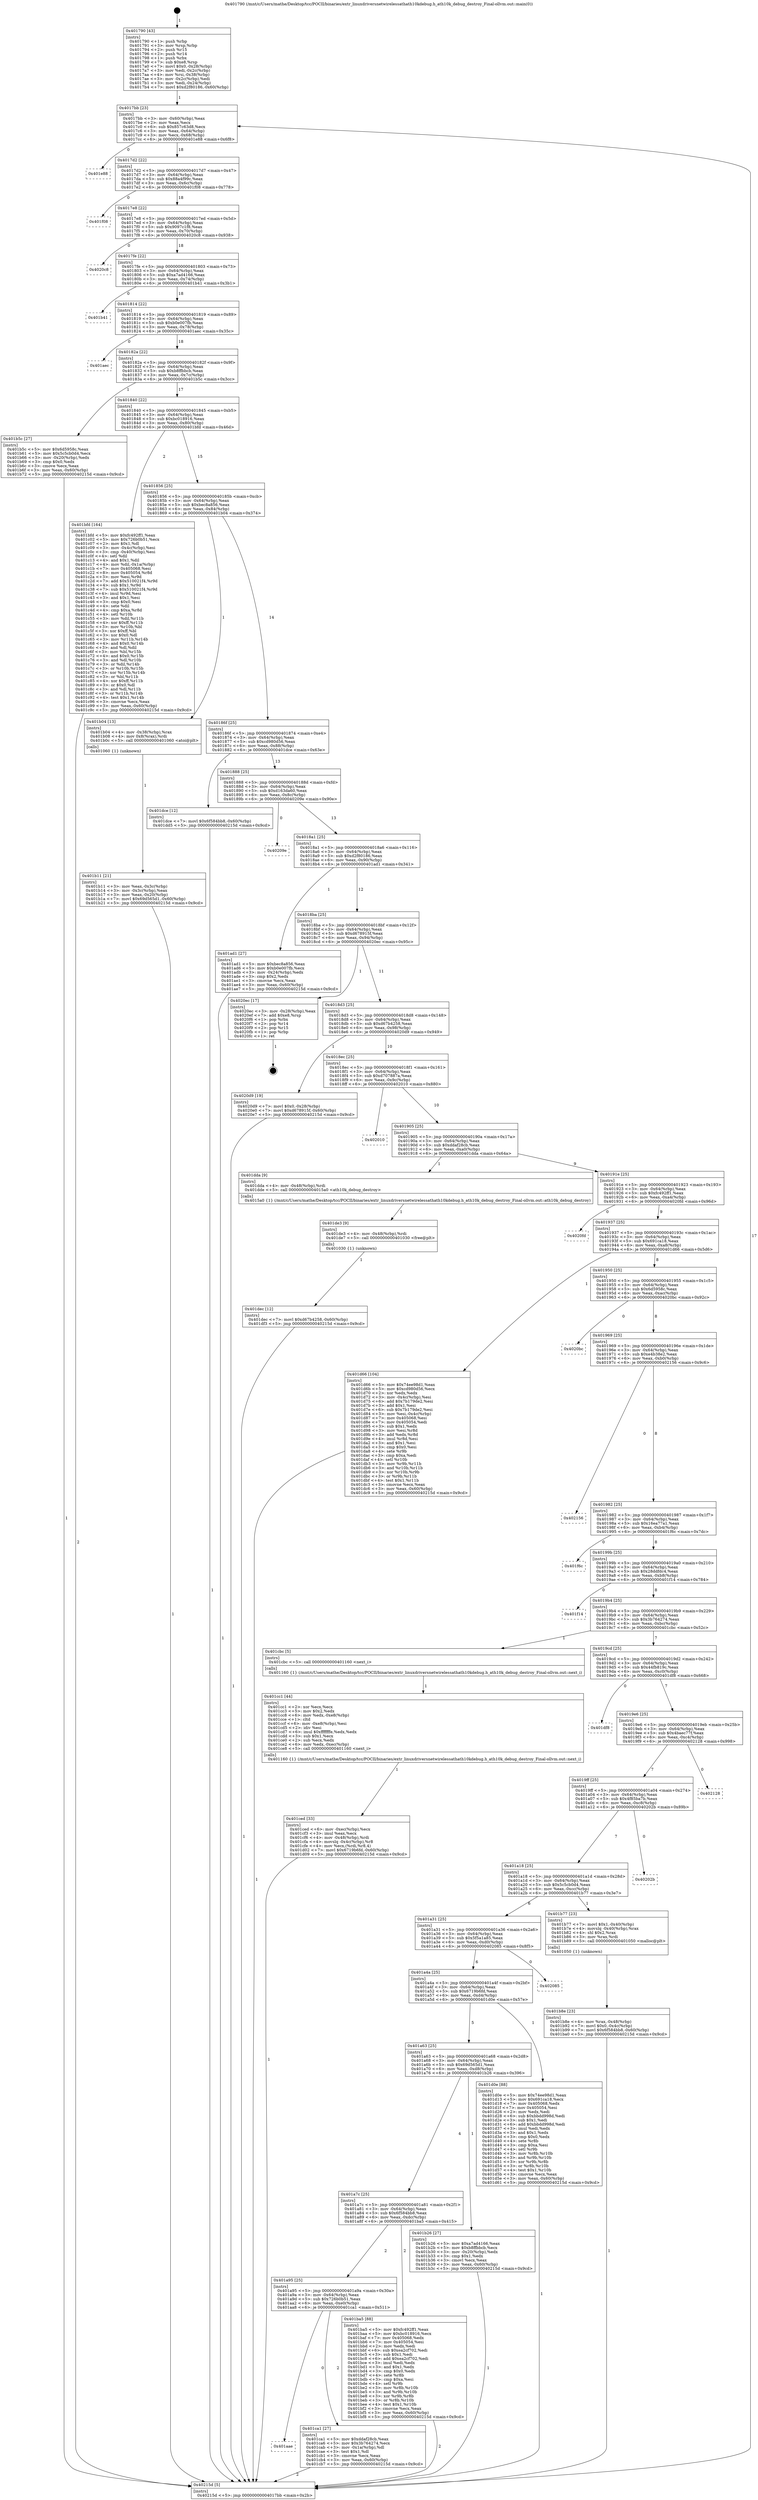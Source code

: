 digraph "0x401790" {
  label = "0x401790 (/mnt/c/Users/mathe/Desktop/tcc/POCII/binaries/extr_linuxdriversnetwirelessathath10kdebug.h_ath10k_debug_destroy_Final-ollvm.out::main(0))"
  labelloc = "t"
  node[shape=record]

  Entry [label="",width=0.3,height=0.3,shape=circle,fillcolor=black,style=filled]
  "0x4017bb" [label="{
     0x4017bb [23]\l
     | [instrs]\l
     &nbsp;&nbsp;0x4017bb \<+3\>: mov -0x60(%rbp),%eax\l
     &nbsp;&nbsp;0x4017be \<+2\>: mov %eax,%ecx\l
     &nbsp;&nbsp;0x4017c0 \<+6\>: sub $0x857c63d8,%ecx\l
     &nbsp;&nbsp;0x4017c6 \<+3\>: mov %eax,-0x64(%rbp)\l
     &nbsp;&nbsp;0x4017c9 \<+3\>: mov %ecx,-0x68(%rbp)\l
     &nbsp;&nbsp;0x4017cc \<+6\>: je 0000000000401e88 \<main+0x6f8\>\l
  }"]
  "0x401e88" [label="{
     0x401e88\l
  }", style=dashed]
  "0x4017d2" [label="{
     0x4017d2 [22]\l
     | [instrs]\l
     &nbsp;&nbsp;0x4017d2 \<+5\>: jmp 00000000004017d7 \<main+0x47\>\l
     &nbsp;&nbsp;0x4017d7 \<+3\>: mov -0x64(%rbp),%eax\l
     &nbsp;&nbsp;0x4017da \<+5\>: sub $0x88a4f99c,%eax\l
     &nbsp;&nbsp;0x4017df \<+3\>: mov %eax,-0x6c(%rbp)\l
     &nbsp;&nbsp;0x4017e2 \<+6\>: je 0000000000401f08 \<main+0x778\>\l
  }"]
  Exit [label="",width=0.3,height=0.3,shape=circle,fillcolor=black,style=filled,peripheries=2]
  "0x401f08" [label="{
     0x401f08\l
  }", style=dashed]
  "0x4017e8" [label="{
     0x4017e8 [22]\l
     | [instrs]\l
     &nbsp;&nbsp;0x4017e8 \<+5\>: jmp 00000000004017ed \<main+0x5d\>\l
     &nbsp;&nbsp;0x4017ed \<+3\>: mov -0x64(%rbp),%eax\l
     &nbsp;&nbsp;0x4017f0 \<+5\>: sub $0x9097c1f8,%eax\l
     &nbsp;&nbsp;0x4017f5 \<+3\>: mov %eax,-0x70(%rbp)\l
     &nbsp;&nbsp;0x4017f8 \<+6\>: je 00000000004020c8 \<main+0x938\>\l
  }"]
  "0x401dec" [label="{
     0x401dec [12]\l
     | [instrs]\l
     &nbsp;&nbsp;0x401dec \<+7\>: movl $0xd67b4258,-0x60(%rbp)\l
     &nbsp;&nbsp;0x401df3 \<+5\>: jmp 000000000040215d \<main+0x9cd\>\l
  }"]
  "0x4020c8" [label="{
     0x4020c8\l
  }", style=dashed]
  "0x4017fe" [label="{
     0x4017fe [22]\l
     | [instrs]\l
     &nbsp;&nbsp;0x4017fe \<+5\>: jmp 0000000000401803 \<main+0x73\>\l
     &nbsp;&nbsp;0x401803 \<+3\>: mov -0x64(%rbp),%eax\l
     &nbsp;&nbsp;0x401806 \<+5\>: sub $0xa7ad4166,%eax\l
     &nbsp;&nbsp;0x40180b \<+3\>: mov %eax,-0x74(%rbp)\l
     &nbsp;&nbsp;0x40180e \<+6\>: je 0000000000401b41 \<main+0x3b1\>\l
  }"]
  "0x401de3" [label="{
     0x401de3 [9]\l
     | [instrs]\l
     &nbsp;&nbsp;0x401de3 \<+4\>: mov -0x48(%rbp),%rdi\l
     &nbsp;&nbsp;0x401de7 \<+5\>: call 0000000000401030 \<free@plt\>\l
     | [calls]\l
     &nbsp;&nbsp;0x401030 \{1\} (unknown)\l
  }"]
  "0x401b41" [label="{
     0x401b41\l
  }", style=dashed]
  "0x401814" [label="{
     0x401814 [22]\l
     | [instrs]\l
     &nbsp;&nbsp;0x401814 \<+5\>: jmp 0000000000401819 \<main+0x89\>\l
     &nbsp;&nbsp;0x401819 \<+3\>: mov -0x64(%rbp),%eax\l
     &nbsp;&nbsp;0x40181c \<+5\>: sub $0xb0e007fb,%eax\l
     &nbsp;&nbsp;0x401821 \<+3\>: mov %eax,-0x78(%rbp)\l
     &nbsp;&nbsp;0x401824 \<+6\>: je 0000000000401aec \<main+0x35c\>\l
  }"]
  "0x401ced" [label="{
     0x401ced [33]\l
     | [instrs]\l
     &nbsp;&nbsp;0x401ced \<+6\>: mov -0xec(%rbp),%ecx\l
     &nbsp;&nbsp;0x401cf3 \<+3\>: imul %eax,%ecx\l
     &nbsp;&nbsp;0x401cf6 \<+4\>: mov -0x48(%rbp),%rdi\l
     &nbsp;&nbsp;0x401cfa \<+4\>: movslq -0x4c(%rbp),%r8\l
     &nbsp;&nbsp;0x401cfe \<+4\>: mov %ecx,(%rdi,%r8,4)\l
     &nbsp;&nbsp;0x401d02 \<+7\>: movl $0x6719b6fd,-0x60(%rbp)\l
     &nbsp;&nbsp;0x401d09 \<+5\>: jmp 000000000040215d \<main+0x9cd\>\l
  }"]
  "0x401aec" [label="{
     0x401aec\l
  }", style=dashed]
  "0x40182a" [label="{
     0x40182a [22]\l
     | [instrs]\l
     &nbsp;&nbsp;0x40182a \<+5\>: jmp 000000000040182f \<main+0x9f\>\l
     &nbsp;&nbsp;0x40182f \<+3\>: mov -0x64(%rbp),%eax\l
     &nbsp;&nbsp;0x401832 \<+5\>: sub $0xb8ffbbcb,%eax\l
     &nbsp;&nbsp;0x401837 \<+3\>: mov %eax,-0x7c(%rbp)\l
     &nbsp;&nbsp;0x40183a \<+6\>: je 0000000000401b5c \<main+0x3cc\>\l
  }"]
  "0x401cc1" [label="{
     0x401cc1 [44]\l
     | [instrs]\l
     &nbsp;&nbsp;0x401cc1 \<+2\>: xor %ecx,%ecx\l
     &nbsp;&nbsp;0x401cc3 \<+5\>: mov $0x2,%edx\l
     &nbsp;&nbsp;0x401cc8 \<+6\>: mov %edx,-0xe8(%rbp)\l
     &nbsp;&nbsp;0x401cce \<+1\>: cltd\l
     &nbsp;&nbsp;0x401ccf \<+6\>: mov -0xe8(%rbp),%esi\l
     &nbsp;&nbsp;0x401cd5 \<+2\>: idiv %esi\l
     &nbsp;&nbsp;0x401cd7 \<+6\>: imul $0xfffffffe,%edx,%edx\l
     &nbsp;&nbsp;0x401cdd \<+3\>: sub $0x1,%ecx\l
     &nbsp;&nbsp;0x401ce0 \<+2\>: sub %ecx,%edx\l
     &nbsp;&nbsp;0x401ce2 \<+6\>: mov %edx,-0xec(%rbp)\l
     &nbsp;&nbsp;0x401ce8 \<+5\>: call 0000000000401160 \<next_i\>\l
     | [calls]\l
     &nbsp;&nbsp;0x401160 \{1\} (/mnt/c/Users/mathe/Desktop/tcc/POCII/binaries/extr_linuxdriversnetwirelessathath10kdebug.h_ath10k_debug_destroy_Final-ollvm.out::next_i)\l
  }"]
  "0x401b5c" [label="{
     0x401b5c [27]\l
     | [instrs]\l
     &nbsp;&nbsp;0x401b5c \<+5\>: mov $0x6d5958c,%eax\l
     &nbsp;&nbsp;0x401b61 \<+5\>: mov $0x5c5cb0d4,%ecx\l
     &nbsp;&nbsp;0x401b66 \<+3\>: mov -0x20(%rbp),%edx\l
     &nbsp;&nbsp;0x401b69 \<+3\>: cmp $0x0,%edx\l
     &nbsp;&nbsp;0x401b6c \<+3\>: cmove %ecx,%eax\l
     &nbsp;&nbsp;0x401b6f \<+3\>: mov %eax,-0x60(%rbp)\l
     &nbsp;&nbsp;0x401b72 \<+5\>: jmp 000000000040215d \<main+0x9cd\>\l
  }"]
  "0x401840" [label="{
     0x401840 [22]\l
     | [instrs]\l
     &nbsp;&nbsp;0x401840 \<+5\>: jmp 0000000000401845 \<main+0xb5\>\l
     &nbsp;&nbsp;0x401845 \<+3\>: mov -0x64(%rbp),%eax\l
     &nbsp;&nbsp;0x401848 \<+5\>: sub $0xbc018916,%eax\l
     &nbsp;&nbsp;0x40184d \<+3\>: mov %eax,-0x80(%rbp)\l
     &nbsp;&nbsp;0x401850 \<+6\>: je 0000000000401bfd \<main+0x46d\>\l
  }"]
  "0x401aae" [label="{
     0x401aae\l
  }", style=dashed]
  "0x401bfd" [label="{
     0x401bfd [164]\l
     | [instrs]\l
     &nbsp;&nbsp;0x401bfd \<+5\>: mov $0xfc492ff1,%eax\l
     &nbsp;&nbsp;0x401c02 \<+5\>: mov $0x726b0b51,%ecx\l
     &nbsp;&nbsp;0x401c07 \<+2\>: mov $0x1,%dl\l
     &nbsp;&nbsp;0x401c09 \<+3\>: mov -0x4c(%rbp),%esi\l
     &nbsp;&nbsp;0x401c0c \<+3\>: cmp -0x40(%rbp),%esi\l
     &nbsp;&nbsp;0x401c0f \<+4\>: setl %dil\l
     &nbsp;&nbsp;0x401c13 \<+4\>: and $0x1,%dil\l
     &nbsp;&nbsp;0x401c17 \<+4\>: mov %dil,-0x1a(%rbp)\l
     &nbsp;&nbsp;0x401c1b \<+7\>: mov 0x405068,%esi\l
     &nbsp;&nbsp;0x401c22 \<+8\>: mov 0x405054,%r8d\l
     &nbsp;&nbsp;0x401c2a \<+3\>: mov %esi,%r9d\l
     &nbsp;&nbsp;0x401c2d \<+7\>: add $0x510021f4,%r9d\l
     &nbsp;&nbsp;0x401c34 \<+4\>: sub $0x1,%r9d\l
     &nbsp;&nbsp;0x401c38 \<+7\>: sub $0x510021f4,%r9d\l
     &nbsp;&nbsp;0x401c3f \<+4\>: imul %r9d,%esi\l
     &nbsp;&nbsp;0x401c43 \<+3\>: and $0x1,%esi\l
     &nbsp;&nbsp;0x401c46 \<+3\>: cmp $0x0,%esi\l
     &nbsp;&nbsp;0x401c49 \<+4\>: sete %dil\l
     &nbsp;&nbsp;0x401c4d \<+4\>: cmp $0xa,%r8d\l
     &nbsp;&nbsp;0x401c51 \<+4\>: setl %r10b\l
     &nbsp;&nbsp;0x401c55 \<+3\>: mov %dil,%r11b\l
     &nbsp;&nbsp;0x401c58 \<+4\>: xor $0xff,%r11b\l
     &nbsp;&nbsp;0x401c5c \<+3\>: mov %r10b,%bl\l
     &nbsp;&nbsp;0x401c5f \<+3\>: xor $0xff,%bl\l
     &nbsp;&nbsp;0x401c62 \<+3\>: xor $0x0,%dl\l
     &nbsp;&nbsp;0x401c65 \<+3\>: mov %r11b,%r14b\l
     &nbsp;&nbsp;0x401c68 \<+4\>: and $0x0,%r14b\l
     &nbsp;&nbsp;0x401c6c \<+3\>: and %dl,%dil\l
     &nbsp;&nbsp;0x401c6f \<+3\>: mov %bl,%r15b\l
     &nbsp;&nbsp;0x401c72 \<+4\>: and $0x0,%r15b\l
     &nbsp;&nbsp;0x401c76 \<+3\>: and %dl,%r10b\l
     &nbsp;&nbsp;0x401c79 \<+3\>: or %dil,%r14b\l
     &nbsp;&nbsp;0x401c7c \<+3\>: or %r10b,%r15b\l
     &nbsp;&nbsp;0x401c7f \<+3\>: xor %r15b,%r14b\l
     &nbsp;&nbsp;0x401c82 \<+3\>: or %bl,%r11b\l
     &nbsp;&nbsp;0x401c85 \<+4\>: xor $0xff,%r11b\l
     &nbsp;&nbsp;0x401c89 \<+3\>: or $0x0,%dl\l
     &nbsp;&nbsp;0x401c8c \<+3\>: and %dl,%r11b\l
     &nbsp;&nbsp;0x401c8f \<+3\>: or %r11b,%r14b\l
     &nbsp;&nbsp;0x401c92 \<+4\>: test $0x1,%r14b\l
     &nbsp;&nbsp;0x401c96 \<+3\>: cmovne %ecx,%eax\l
     &nbsp;&nbsp;0x401c99 \<+3\>: mov %eax,-0x60(%rbp)\l
     &nbsp;&nbsp;0x401c9c \<+5\>: jmp 000000000040215d \<main+0x9cd\>\l
  }"]
  "0x401856" [label="{
     0x401856 [25]\l
     | [instrs]\l
     &nbsp;&nbsp;0x401856 \<+5\>: jmp 000000000040185b \<main+0xcb\>\l
     &nbsp;&nbsp;0x40185b \<+3\>: mov -0x64(%rbp),%eax\l
     &nbsp;&nbsp;0x40185e \<+5\>: sub $0xbec8a856,%eax\l
     &nbsp;&nbsp;0x401863 \<+6\>: mov %eax,-0x84(%rbp)\l
     &nbsp;&nbsp;0x401869 \<+6\>: je 0000000000401b04 \<main+0x374\>\l
  }"]
  "0x401ca1" [label="{
     0x401ca1 [27]\l
     | [instrs]\l
     &nbsp;&nbsp;0x401ca1 \<+5\>: mov $0xddaf28cb,%eax\l
     &nbsp;&nbsp;0x401ca6 \<+5\>: mov $0x3b764274,%ecx\l
     &nbsp;&nbsp;0x401cab \<+3\>: mov -0x1a(%rbp),%dl\l
     &nbsp;&nbsp;0x401cae \<+3\>: test $0x1,%dl\l
     &nbsp;&nbsp;0x401cb1 \<+3\>: cmovne %ecx,%eax\l
     &nbsp;&nbsp;0x401cb4 \<+3\>: mov %eax,-0x60(%rbp)\l
     &nbsp;&nbsp;0x401cb7 \<+5\>: jmp 000000000040215d \<main+0x9cd\>\l
  }"]
  "0x401b04" [label="{
     0x401b04 [13]\l
     | [instrs]\l
     &nbsp;&nbsp;0x401b04 \<+4\>: mov -0x38(%rbp),%rax\l
     &nbsp;&nbsp;0x401b08 \<+4\>: mov 0x8(%rax),%rdi\l
     &nbsp;&nbsp;0x401b0c \<+5\>: call 0000000000401060 \<atoi@plt\>\l
     | [calls]\l
     &nbsp;&nbsp;0x401060 \{1\} (unknown)\l
  }"]
  "0x40186f" [label="{
     0x40186f [25]\l
     | [instrs]\l
     &nbsp;&nbsp;0x40186f \<+5\>: jmp 0000000000401874 \<main+0xe4\>\l
     &nbsp;&nbsp;0x401874 \<+3\>: mov -0x64(%rbp),%eax\l
     &nbsp;&nbsp;0x401877 \<+5\>: sub $0xcd980d56,%eax\l
     &nbsp;&nbsp;0x40187c \<+6\>: mov %eax,-0x88(%rbp)\l
     &nbsp;&nbsp;0x401882 \<+6\>: je 0000000000401dce \<main+0x63e\>\l
  }"]
  "0x401a95" [label="{
     0x401a95 [25]\l
     | [instrs]\l
     &nbsp;&nbsp;0x401a95 \<+5\>: jmp 0000000000401a9a \<main+0x30a\>\l
     &nbsp;&nbsp;0x401a9a \<+3\>: mov -0x64(%rbp),%eax\l
     &nbsp;&nbsp;0x401a9d \<+5\>: sub $0x726b0b51,%eax\l
     &nbsp;&nbsp;0x401aa2 \<+6\>: mov %eax,-0xe0(%rbp)\l
     &nbsp;&nbsp;0x401aa8 \<+6\>: je 0000000000401ca1 \<main+0x511\>\l
  }"]
  "0x401dce" [label="{
     0x401dce [12]\l
     | [instrs]\l
     &nbsp;&nbsp;0x401dce \<+7\>: movl $0x6f584bb8,-0x60(%rbp)\l
     &nbsp;&nbsp;0x401dd5 \<+5\>: jmp 000000000040215d \<main+0x9cd\>\l
  }"]
  "0x401888" [label="{
     0x401888 [25]\l
     | [instrs]\l
     &nbsp;&nbsp;0x401888 \<+5\>: jmp 000000000040188d \<main+0xfd\>\l
     &nbsp;&nbsp;0x40188d \<+3\>: mov -0x64(%rbp),%eax\l
     &nbsp;&nbsp;0x401890 \<+5\>: sub $0xd163da60,%eax\l
     &nbsp;&nbsp;0x401895 \<+6\>: mov %eax,-0x8c(%rbp)\l
     &nbsp;&nbsp;0x40189b \<+6\>: je 000000000040209e \<main+0x90e\>\l
  }"]
  "0x401ba5" [label="{
     0x401ba5 [88]\l
     | [instrs]\l
     &nbsp;&nbsp;0x401ba5 \<+5\>: mov $0xfc492ff1,%eax\l
     &nbsp;&nbsp;0x401baa \<+5\>: mov $0xbc018916,%ecx\l
     &nbsp;&nbsp;0x401baf \<+7\>: mov 0x405068,%edx\l
     &nbsp;&nbsp;0x401bb6 \<+7\>: mov 0x405054,%esi\l
     &nbsp;&nbsp;0x401bbd \<+2\>: mov %edx,%edi\l
     &nbsp;&nbsp;0x401bbf \<+6\>: sub $0xea2cf702,%edi\l
     &nbsp;&nbsp;0x401bc5 \<+3\>: sub $0x1,%edi\l
     &nbsp;&nbsp;0x401bc8 \<+6\>: add $0xea2cf702,%edi\l
     &nbsp;&nbsp;0x401bce \<+3\>: imul %edi,%edx\l
     &nbsp;&nbsp;0x401bd1 \<+3\>: and $0x1,%edx\l
     &nbsp;&nbsp;0x401bd4 \<+3\>: cmp $0x0,%edx\l
     &nbsp;&nbsp;0x401bd7 \<+4\>: sete %r8b\l
     &nbsp;&nbsp;0x401bdb \<+3\>: cmp $0xa,%esi\l
     &nbsp;&nbsp;0x401bde \<+4\>: setl %r9b\l
     &nbsp;&nbsp;0x401be2 \<+3\>: mov %r8b,%r10b\l
     &nbsp;&nbsp;0x401be5 \<+3\>: and %r9b,%r10b\l
     &nbsp;&nbsp;0x401be8 \<+3\>: xor %r9b,%r8b\l
     &nbsp;&nbsp;0x401beb \<+3\>: or %r8b,%r10b\l
     &nbsp;&nbsp;0x401bee \<+4\>: test $0x1,%r10b\l
     &nbsp;&nbsp;0x401bf2 \<+3\>: cmovne %ecx,%eax\l
     &nbsp;&nbsp;0x401bf5 \<+3\>: mov %eax,-0x60(%rbp)\l
     &nbsp;&nbsp;0x401bf8 \<+5\>: jmp 000000000040215d \<main+0x9cd\>\l
  }"]
  "0x40209e" [label="{
     0x40209e\l
  }", style=dashed]
  "0x4018a1" [label="{
     0x4018a1 [25]\l
     | [instrs]\l
     &nbsp;&nbsp;0x4018a1 \<+5\>: jmp 00000000004018a6 \<main+0x116\>\l
     &nbsp;&nbsp;0x4018a6 \<+3\>: mov -0x64(%rbp),%eax\l
     &nbsp;&nbsp;0x4018a9 \<+5\>: sub $0xd2f80186,%eax\l
     &nbsp;&nbsp;0x4018ae \<+6\>: mov %eax,-0x90(%rbp)\l
     &nbsp;&nbsp;0x4018b4 \<+6\>: je 0000000000401ad1 \<main+0x341\>\l
  }"]
  "0x401b8e" [label="{
     0x401b8e [23]\l
     | [instrs]\l
     &nbsp;&nbsp;0x401b8e \<+4\>: mov %rax,-0x48(%rbp)\l
     &nbsp;&nbsp;0x401b92 \<+7\>: movl $0x0,-0x4c(%rbp)\l
     &nbsp;&nbsp;0x401b99 \<+7\>: movl $0x6f584bb8,-0x60(%rbp)\l
     &nbsp;&nbsp;0x401ba0 \<+5\>: jmp 000000000040215d \<main+0x9cd\>\l
  }"]
  "0x401ad1" [label="{
     0x401ad1 [27]\l
     | [instrs]\l
     &nbsp;&nbsp;0x401ad1 \<+5\>: mov $0xbec8a856,%eax\l
     &nbsp;&nbsp;0x401ad6 \<+5\>: mov $0xb0e007fb,%ecx\l
     &nbsp;&nbsp;0x401adb \<+3\>: mov -0x24(%rbp),%edx\l
     &nbsp;&nbsp;0x401ade \<+3\>: cmp $0x2,%edx\l
     &nbsp;&nbsp;0x401ae1 \<+3\>: cmovne %ecx,%eax\l
     &nbsp;&nbsp;0x401ae4 \<+3\>: mov %eax,-0x60(%rbp)\l
     &nbsp;&nbsp;0x401ae7 \<+5\>: jmp 000000000040215d \<main+0x9cd\>\l
  }"]
  "0x4018ba" [label="{
     0x4018ba [25]\l
     | [instrs]\l
     &nbsp;&nbsp;0x4018ba \<+5\>: jmp 00000000004018bf \<main+0x12f\>\l
     &nbsp;&nbsp;0x4018bf \<+3\>: mov -0x64(%rbp),%eax\l
     &nbsp;&nbsp;0x4018c2 \<+5\>: sub $0xd678915f,%eax\l
     &nbsp;&nbsp;0x4018c7 \<+6\>: mov %eax,-0x94(%rbp)\l
     &nbsp;&nbsp;0x4018cd \<+6\>: je 00000000004020ec \<main+0x95c\>\l
  }"]
  "0x40215d" [label="{
     0x40215d [5]\l
     | [instrs]\l
     &nbsp;&nbsp;0x40215d \<+5\>: jmp 00000000004017bb \<main+0x2b\>\l
  }"]
  "0x401790" [label="{
     0x401790 [43]\l
     | [instrs]\l
     &nbsp;&nbsp;0x401790 \<+1\>: push %rbp\l
     &nbsp;&nbsp;0x401791 \<+3\>: mov %rsp,%rbp\l
     &nbsp;&nbsp;0x401794 \<+2\>: push %r15\l
     &nbsp;&nbsp;0x401796 \<+2\>: push %r14\l
     &nbsp;&nbsp;0x401798 \<+1\>: push %rbx\l
     &nbsp;&nbsp;0x401799 \<+7\>: sub $0xe8,%rsp\l
     &nbsp;&nbsp;0x4017a0 \<+7\>: movl $0x0,-0x28(%rbp)\l
     &nbsp;&nbsp;0x4017a7 \<+3\>: mov %edi,-0x2c(%rbp)\l
     &nbsp;&nbsp;0x4017aa \<+4\>: mov %rsi,-0x38(%rbp)\l
     &nbsp;&nbsp;0x4017ae \<+3\>: mov -0x2c(%rbp),%edi\l
     &nbsp;&nbsp;0x4017b1 \<+3\>: mov %edi,-0x24(%rbp)\l
     &nbsp;&nbsp;0x4017b4 \<+7\>: movl $0xd2f80186,-0x60(%rbp)\l
  }"]
  "0x401b11" [label="{
     0x401b11 [21]\l
     | [instrs]\l
     &nbsp;&nbsp;0x401b11 \<+3\>: mov %eax,-0x3c(%rbp)\l
     &nbsp;&nbsp;0x401b14 \<+3\>: mov -0x3c(%rbp),%eax\l
     &nbsp;&nbsp;0x401b17 \<+3\>: mov %eax,-0x20(%rbp)\l
     &nbsp;&nbsp;0x401b1a \<+7\>: movl $0x69d565d1,-0x60(%rbp)\l
     &nbsp;&nbsp;0x401b21 \<+5\>: jmp 000000000040215d \<main+0x9cd\>\l
  }"]
  "0x401a7c" [label="{
     0x401a7c [25]\l
     | [instrs]\l
     &nbsp;&nbsp;0x401a7c \<+5\>: jmp 0000000000401a81 \<main+0x2f1\>\l
     &nbsp;&nbsp;0x401a81 \<+3\>: mov -0x64(%rbp),%eax\l
     &nbsp;&nbsp;0x401a84 \<+5\>: sub $0x6f584bb8,%eax\l
     &nbsp;&nbsp;0x401a89 \<+6\>: mov %eax,-0xdc(%rbp)\l
     &nbsp;&nbsp;0x401a8f \<+6\>: je 0000000000401ba5 \<main+0x415\>\l
  }"]
  "0x4020ec" [label="{
     0x4020ec [17]\l
     | [instrs]\l
     &nbsp;&nbsp;0x4020ec \<+3\>: mov -0x28(%rbp),%eax\l
     &nbsp;&nbsp;0x4020ef \<+7\>: add $0xe8,%rsp\l
     &nbsp;&nbsp;0x4020f6 \<+1\>: pop %rbx\l
     &nbsp;&nbsp;0x4020f7 \<+2\>: pop %r14\l
     &nbsp;&nbsp;0x4020f9 \<+2\>: pop %r15\l
     &nbsp;&nbsp;0x4020fb \<+1\>: pop %rbp\l
     &nbsp;&nbsp;0x4020fc \<+1\>: ret\l
  }"]
  "0x4018d3" [label="{
     0x4018d3 [25]\l
     | [instrs]\l
     &nbsp;&nbsp;0x4018d3 \<+5\>: jmp 00000000004018d8 \<main+0x148\>\l
     &nbsp;&nbsp;0x4018d8 \<+3\>: mov -0x64(%rbp),%eax\l
     &nbsp;&nbsp;0x4018db \<+5\>: sub $0xd67b4258,%eax\l
     &nbsp;&nbsp;0x4018e0 \<+6\>: mov %eax,-0x98(%rbp)\l
     &nbsp;&nbsp;0x4018e6 \<+6\>: je 00000000004020d9 \<main+0x949\>\l
  }"]
  "0x401b26" [label="{
     0x401b26 [27]\l
     | [instrs]\l
     &nbsp;&nbsp;0x401b26 \<+5\>: mov $0xa7ad4166,%eax\l
     &nbsp;&nbsp;0x401b2b \<+5\>: mov $0xb8ffbbcb,%ecx\l
     &nbsp;&nbsp;0x401b30 \<+3\>: mov -0x20(%rbp),%edx\l
     &nbsp;&nbsp;0x401b33 \<+3\>: cmp $0x1,%edx\l
     &nbsp;&nbsp;0x401b36 \<+3\>: cmovl %ecx,%eax\l
     &nbsp;&nbsp;0x401b39 \<+3\>: mov %eax,-0x60(%rbp)\l
     &nbsp;&nbsp;0x401b3c \<+5\>: jmp 000000000040215d \<main+0x9cd\>\l
  }"]
  "0x4020d9" [label="{
     0x4020d9 [19]\l
     | [instrs]\l
     &nbsp;&nbsp;0x4020d9 \<+7\>: movl $0x0,-0x28(%rbp)\l
     &nbsp;&nbsp;0x4020e0 \<+7\>: movl $0xd678915f,-0x60(%rbp)\l
     &nbsp;&nbsp;0x4020e7 \<+5\>: jmp 000000000040215d \<main+0x9cd\>\l
  }"]
  "0x4018ec" [label="{
     0x4018ec [25]\l
     | [instrs]\l
     &nbsp;&nbsp;0x4018ec \<+5\>: jmp 00000000004018f1 \<main+0x161\>\l
     &nbsp;&nbsp;0x4018f1 \<+3\>: mov -0x64(%rbp),%eax\l
     &nbsp;&nbsp;0x4018f4 \<+5\>: sub $0xd707887a,%eax\l
     &nbsp;&nbsp;0x4018f9 \<+6\>: mov %eax,-0x9c(%rbp)\l
     &nbsp;&nbsp;0x4018ff \<+6\>: je 0000000000402010 \<main+0x880\>\l
  }"]
  "0x401a63" [label="{
     0x401a63 [25]\l
     | [instrs]\l
     &nbsp;&nbsp;0x401a63 \<+5\>: jmp 0000000000401a68 \<main+0x2d8\>\l
     &nbsp;&nbsp;0x401a68 \<+3\>: mov -0x64(%rbp),%eax\l
     &nbsp;&nbsp;0x401a6b \<+5\>: sub $0x69d565d1,%eax\l
     &nbsp;&nbsp;0x401a70 \<+6\>: mov %eax,-0xd8(%rbp)\l
     &nbsp;&nbsp;0x401a76 \<+6\>: je 0000000000401b26 \<main+0x396\>\l
  }"]
  "0x402010" [label="{
     0x402010\l
  }", style=dashed]
  "0x401905" [label="{
     0x401905 [25]\l
     | [instrs]\l
     &nbsp;&nbsp;0x401905 \<+5\>: jmp 000000000040190a \<main+0x17a\>\l
     &nbsp;&nbsp;0x40190a \<+3\>: mov -0x64(%rbp),%eax\l
     &nbsp;&nbsp;0x40190d \<+5\>: sub $0xddaf28cb,%eax\l
     &nbsp;&nbsp;0x401912 \<+6\>: mov %eax,-0xa0(%rbp)\l
     &nbsp;&nbsp;0x401918 \<+6\>: je 0000000000401dda \<main+0x64a\>\l
  }"]
  "0x401d0e" [label="{
     0x401d0e [88]\l
     | [instrs]\l
     &nbsp;&nbsp;0x401d0e \<+5\>: mov $0x74ee98d1,%eax\l
     &nbsp;&nbsp;0x401d13 \<+5\>: mov $0x691ca18,%ecx\l
     &nbsp;&nbsp;0x401d18 \<+7\>: mov 0x405068,%edx\l
     &nbsp;&nbsp;0x401d1f \<+7\>: mov 0x405054,%esi\l
     &nbsp;&nbsp;0x401d26 \<+2\>: mov %edx,%edi\l
     &nbsp;&nbsp;0x401d28 \<+6\>: sub $0xbbdd998d,%edi\l
     &nbsp;&nbsp;0x401d2e \<+3\>: sub $0x1,%edi\l
     &nbsp;&nbsp;0x401d31 \<+6\>: add $0xbbdd998d,%edi\l
     &nbsp;&nbsp;0x401d37 \<+3\>: imul %edi,%edx\l
     &nbsp;&nbsp;0x401d3a \<+3\>: and $0x1,%edx\l
     &nbsp;&nbsp;0x401d3d \<+3\>: cmp $0x0,%edx\l
     &nbsp;&nbsp;0x401d40 \<+4\>: sete %r8b\l
     &nbsp;&nbsp;0x401d44 \<+3\>: cmp $0xa,%esi\l
     &nbsp;&nbsp;0x401d47 \<+4\>: setl %r9b\l
     &nbsp;&nbsp;0x401d4b \<+3\>: mov %r8b,%r10b\l
     &nbsp;&nbsp;0x401d4e \<+3\>: and %r9b,%r10b\l
     &nbsp;&nbsp;0x401d51 \<+3\>: xor %r9b,%r8b\l
     &nbsp;&nbsp;0x401d54 \<+3\>: or %r8b,%r10b\l
     &nbsp;&nbsp;0x401d57 \<+4\>: test $0x1,%r10b\l
     &nbsp;&nbsp;0x401d5b \<+3\>: cmovne %ecx,%eax\l
     &nbsp;&nbsp;0x401d5e \<+3\>: mov %eax,-0x60(%rbp)\l
     &nbsp;&nbsp;0x401d61 \<+5\>: jmp 000000000040215d \<main+0x9cd\>\l
  }"]
  "0x401dda" [label="{
     0x401dda [9]\l
     | [instrs]\l
     &nbsp;&nbsp;0x401dda \<+4\>: mov -0x48(%rbp),%rdi\l
     &nbsp;&nbsp;0x401dde \<+5\>: call 00000000004015a0 \<ath10k_debug_destroy\>\l
     | [calls]\l
     &nbsp;&nbsp;0x4015a0 \{1\} (/mnt/c/Users/mathe/Desktop/tcc/POCII/binaries/extr_linuxdriversnetwirelessathath10kdebug.h_ath10k_debug_destroy_Final-ollvm.out::ath10k_debug_destroy)\l
  }"]
  "0x40191e" [label="{
     0x40191e [25]\l
     | [instrs]\l
     &nbsp;&nbsp;0x40191e \<+5\>: jmp 0000000000401923 \<main+0x193\>\l
     &nbsp;&nbsp;0x401923 \<+3\>: mov -0x64(%rbp),%eax\l
     &nbsp;&nbsp;0x401926 \<+5\>: sub $0xfc492ff1,%eax\l
     &nbsp;&nbsp;0x40192b \<+6\>: mov %eax,-0xa4(%rbp)\l
     &nbsp;&nbsp;0x401931 \<+6\>: je 00000000004020fd \<main+0x96d\>\l
  }"]
  "0x401a4a" [label="{
     0x401a4a [25]\l
     | [instrs]\l
     &nbsp;&nbsp;0x401a4a \<+5\>: jmp 0000000000401a4f \<main+0x2bf\>\l
     &nbsp;&nbsp;0x401a4f \<+3\>: mov -0x64(%rbp),%eax\l
     &nbsp;&nbsp;0x401a52 \<+5\>: sub $0x6719b6fd,%eax\l
     &nbsp;&nbsp;0x401a57 \<+6\>: mov %eax,-0xd4(%rbp)\l
     &nbsp;&nbsp;0x401a5d \<+6\>: je 0000000000401d0e \<main+0x57e\>\l
  }"]
  "0x4020fd" [label="{
     0x4020fd\l
  }", style=dashed]
  "0x401937" [label="{
     0x401937 [25]\l
     | [instrs]\l
     &nbsp;&nbsp;0x401937 \<+5\>: jmp 000000000040193c \<main+0x1ac\>\l
     &nbsp;&nbsp;0x40193c \<+3\>: mov -0x64(%rbp),%eax\l
     &nbsp;&nbsp;0x40193f \<+5\>: sub $0x691ca18,%eax\l
     &nbsp;&nbsp;0x401944 \<+6\>: mov %eax,-0xa8(%rbp)\l
     &nbsp;&nbsp;0x40194a \<+6\>: je 0000000000401d66 \<main+0x5d6\>\l
  }"]
  "0x402085" [label="{
     0x402085\l
  }", style=dashed]
  "0x401d66" [label="{
     0x401d66 [104]\l
     | [instrs]\l
     &nbsp;&nbsp;0x401d66 \<+5\>: mov $0x74ee98d1,%eax\l
     &nbsp;&nbsp;0x401d6b \<+5\>: mov $0xcd980d56,%ecx\l
     &nbsp;&nbsp;0x401d70 \<+2\>: xor %edx,%edx\l
     &nbsp;&nbsp;0x401d72 \<+3\>: mov -0x4c(%rbp),%esi\l
     &nbsp;&nbsp;0x401d75 \<+6\>: add $0x7b179de2,%esi\l
     &nbsp;&nbsp;0x401d7b \<+3\>: add $0x1,%esi\l
     &nbsp;&nbsp;0x401d7e \<+6\>: sub $0x7b179de2,%esi\l
     &nbsp;&nbsp;0x401d84 \<+3\>: mov %esi,-0x4c(%rbp)\l
     &nbsp;&nbsp;0x401d87 \<+7\>: mov 0x405068,%esi\l
     &nbsp;&nbsp;0x401d8e \<+7\>: mov 0x405054,%edi\l
     &nbsp;&nbsp;0x401d95 \<+3\>: sub $0x1,%edx\l
     &nbsp;&nbsp;0x401d98 \<+3\>: mov %esi,%r8d\l
     &nbsp;&nbsp;0x401d9b \<+3\>: add %edx,%r8d\l
     &nbsp;&nbsp;0x401d9e \<+4\>: imul %r8d,%esi\l
     &nbsp;&nbsp;0x401da2 \<+3\>: and $0x1,%esi\l
     &nbsp;&nbsp;0x401da5 \<+3\>: cmp $0x0,%esi\l
     &nbsp;&nbsp;0x401da8 \<+4\>: sete %r9b\l
     &nbsp;&nbsp;0x401dac \<+3\>: cmp $0xa,%edi\l
     &nbsp;&nbsp;0x401daf \<+4\>: setl %r10b\l
     &nbsp;&nbsp;0x401db3 \<+3\>: mov %r9b,%r11b\l
     &nbsp;&nbsp;0x401db6 \<+3\>: and %r10b,%r11b\l
     &nbsp;&nbsp;0x401db9 \<+3\>: xor %r10b,%r9b\l
     &nbsp;&nbsp;0x401dbc \<+3\>: or %r9b,%r11b\l
     &nbsp;&nbsp;0x401dbf \<+4\>: test $0x1,%r11b\l
     &nbsp;&nbsp;0x401dc3 \<+3\>: cmovne %ecx,%eax\l
     &nbsp;&nbsp;0x401dc6 \<+3\>: mov %eax,-0x60(%rbp)\l
     &nbsp;&nbsp;0x401dc9 \<+5\>: jmp 000000000040215d \<main+0x9cd\>\l
  }"]
  "0x401950" [label="{
     0x401950 [25]\l
     | [instrs]\l
     &nbsp;&nbsp;0x401950 \<+5\>: jmp 0000000000401955 \<main+0x1c5\>\l
     &nbsp;&nbsp;0x401955 \<+3\>: mov -0x64(%rbp),%eax\l
     &nbsp;&nbsp;0x401958 \<+5\>: sub $0x6d5958c,%eax\l
     &nbsp;&nbsp;0x40195d \<+6\>: mov %eax,-0xac(%rbp)\l
     &nbsp;&nbsp;0x401963 \<+6\>: je 00000000004020bc \<main+0x92c\>\l
  }"]
  "0x401a31" [label="{
     0x401a31 [25]\l
     | [instrs]\l
     &nbsp;&nbsp;0x401a31 \<+5\>: jmp 0000000000401a36 \<main+0x2a6\>\l
     &nbsp;&nbsp;0x401a36 \<+3\>: mov -0x64(%rbp),%eax\l
     &nbsp;&nbsp;0x401a39 \<+5\>: sub $0x5f5a1a85,%eax\l
     &nbsp;&nbsp;0x401a3e \<+6\>: mov %eax,-0xd0(%rbp)\l
     &nbsp;&nbsp;0x401a44 \<+6\>: je 0000000000402085 \<main+0x8f5\>\l
  }"]
  "0x4020bc" [label="{
     0x4020bc\l
  }", style=dashed]
  "0x401969" [label="{
     0x401969 [25]\l
     | [instrs]\l
     &nbsp;&nbsp;0x401969 \<+5\>: jmp 000000000040196e \<main+0x1de\>\l
     &nbsp;&nbsp;0x40196e \<+3\>: mov -0x64(%rbp),%eax\l
     &nbsp;&nbsp;0x401971 \<+5\>: sub $0xe4b38e2,%eax\l
     &nbsp;&nbsp;0x401976 \<+6\>: mov %eax,-0xb0(%rbp)\l
     &nbsp;&nbsp;0x40197c \<+6\>: je 0000000000402156 \<main+0x9c6\>\l
  }"]
  "0x401b77" [label="{
     0x401b77 [23]\l
     | [instrs]\l
     &nbsp;&nbsp;0x401b77 \<+7\>: movl $0x1,-0x40(%rbp)\l
     &nbsp;&nbsp;0x401b7e \<+4\>: movslq -0x40(%rbp),%rax\l
     &nbsp;&nbsp;0x401b82 \<+4\>: shl $0x2,%rax\l
     &nbsp;&nbsp;0x401b86 \<+3\>: mov %rax,%rdi\l
     &nbsp;&nbsp;0x401b89 \<+5\>: call 0000000000401050 \<malloc@plt\>\l
     | [calls]\l
     &nbsp;&nbsp;0x401050 \{1\} (unknown)\l
  }"]
  "0x402156" [label="{
     0x402156\l
  }", style=dashed]
  "0x401982" [label="{
     0x401982 [25]\l
     | [instrs]\l
     &nbsp;&nbsp;0x401982 \<+5\>: jmp 0000000000401987 \<main+0x1f7\>\l
     &nbsp;&nbsp;0x401987 \<+3\>: mov -0x64(%rbp),%eax\l
     &nbsp;&nbsp;0x40198a \<+5\>: sub $0x16ea77a1,%eax\l
     &nbsp;&nbsp;0x40198f \<+6\>: mov %eax,-0xb4(%rbp)\l
     &nbsp;&nbsp;0x401995 \<+6\>: je 0000000000401f6c \<main+0x7dc\>\l
  }"]
  "0x401a18" [label="{
     0x401a18 [25]\l
     | [instrs]\l
     &nbsp;&nbsp;0x401a18 \<+5\>: jmp 0000000000401a1d \<main+0x28d\>\l
     &nbsp;&nbsp;0x401a1d \<+3\>: mov -0x64(%rbp),%eax\l
     &nbsp;&nbsp;0x401a20 \<+5\>: sub $0x5c5cb0d4,%eax\l
     &nbsp;&nbsp;0x401a25 \<+6\>: mov %eax,-0xcc(%rbp)\l
     &nbsp;&nbsp;0x401a2b \<+6\>: je 0000000000401b77 \<main+0x3e7\>\l
  }"]
  "0x401f6c" [label="{
     0x401f6c\l
  }", style=dashed]
  "0x40199b" [label="{
     0x40199b [25]\l
     | [instrs]\l
     &nbsp;&nbsp;0x40199b \<+5\>: jmp 00000000004019a0 \<main+0x210\>\l
     &nbsp;&nbsp;0x4019a0 \<+3\>: mov -0x64(%rbp),%eax\l
     &nbsp;&nbsp;0x4019a3 \<+5\>: sub $0x28ddfdc4,%eax\l
     &nbsp;&nbsp;0x4019a8 \<+6\>: mov %eax,-0xb8(%rbp)\l
     &nbsp;&nbsp;0x4019ae \<+6\>: je 0000000000401f14 \<main+0x784\>\l
  }"]
  "0x40202b" [label="{
     0x40202b\l
  }", style=dashed]
  "0x401f14" [label="{
     0x401f14\l
  }", style=dashed]
  "0x4019b4" [label="{
     0x4019b4 [25]\l
     | [instrs]\l
     &nbsp;&nbsp;0x4019b4 \<+5\>: jmp 00000000004019b9 \<main+0x229\>\l
     &nbsp;&nbsp;0x4019b9 \<+3\>: mov -0x64(%rbp),%eax\l
     &nbsp;&nbsp;0x4019bc \<+5\>: sub $0x3b764274,%eax\l
     &nbsp;&nbsp;0x4019c1 \<+6\>: mov %eax,-0xbc(%rbp)\l
     &nbsp;&nbsp;0x4019c7 \<+6\>: je 0000000000401cbc \<main+0x52c\>\l
  }"]
  "0x4019ff" [label="{
     0x4019ff [25]\l
     | [instrs]\l
     &nbsp;&nbsp;0x4019ff \<+5\>: jmp 0000000000401a04 \<main+0x274\>\l
     &nbsp;&nbsp;0x401a04 \<+3\>: mov -0x64(%rbp),%eax\l
     &nbsp;&nbsp;0x401a07 \<+5\>: sub $0x4f85ba7b,%eax\l
     &nbsp;&nbsp;0x401a0c \<+6\>: mov %eax,-0xc8(%rbp)\l
     &nbsp;&nbsp;0x401a12 \<+6\>: je 000000000040202b \<main+0x89b\>\l
  }"]
  "0x401cbc" [label="{
     0x401cbc [5]\l
     | [instrs]\l
     &nbsp;&nbsp;0x401cbc \<+5\>: call 0000000000401160 \<next_i\>\l
     | [calls]\l
     &nbsp;&nbsp;0x401160 \{1\} (/mnt/c/Users/mathe/Desktop/tcc/POCII/binaries/extr_linuxdriversnetwirelessathath10kdebug.h_ath10k_debug_destroy_Final-ollvm.out::next_i)\l
  }"]
  "0x4019cd" [label="{
     0x4019cd [25]\l
     | [instrs]\l
     &nbsp;&nbsp;0x4019cd \<+5\>: jmp 00000000004019d2 \<main+0x242\>\l
     &nbsp;&nbsp;0x4019d2 \<+3\>: mov -0x64(%rbp),%eax\l
     &nbsp;&nbsp;0x4019d5 \<+5\>: sub $0x44fb819c,%eax\l
     &nbsp;&nbsp;0x4019da \<+6\>: mov %eax,-0xc0(%rbp)\l
     &nbsp;&nbsp;0x4019e0 \<+6\>: je 0000000000401df8 \<main+0x668\>\l
  }"]
  "0x402128" [label="{
     0x402128\l
  }", style=dashed]
  "0x401df8" [label="{
     0x401df8\l
  }", style=dashed]
  "0x4019e6" [label="{
     0x4019e6 [25]\l
     | [instrs]\l
     &nbsp;&nbsp;0x4019e6 \<+5\>: jmp 00000000004019eb \<main+0x25b\>\l
     &nbsp;&nbsp;0x4019eb \<+3\>: mov -0x64(%rbp),%eax\l
     &nbsp;&nbsp;0x4019ee \<+5\>: sub $0x4baec77f,%eax\l
     &nbsp;&nbsp;0x4019f3 \<+6\>: mov %eax,-0xc4(%rbp)\l
     &nbsp;&nbsp;0x4019f9 \<+6\>: je 0000000000402128 \<main+0x998\>\l
  }"]
  Entry -> "0x401790" [label=" 1"]
  "0x4017bb" -> "0x401e88" [label=" 0"]
  "0x4017bb" -> "0x4017d2" [label=" 18"]
  "0x4020ec" -> Exit [label=" 1"]
  "0x4017d2" -> "0x401f08" [label=" 0"]
  "0x4017d2" -> "0x4017e8" [label=" 18"]
  "0x4020d9" -> "0x40215d" [label=" 1"]
  "0x4017e8" -> "0x4020c8" [label=" 0"]
  "0x4017e8" -> "0x4017fe" [label=" 18"]
  "0x401dec" -> "0x40215d" [label=" 1"]
  "0x4017fe" -> "0x401b41" [label=" 0"]
  "0x4017fe" -> "0x401814" [label=" 18"]
  "0x401de3" -> "0x401dec" [label=" 1"]
  "0x401814" -> "0x401aec" [label=" 0"]
  "0x401814" -> "0x40182a" [label=" 18"]
  "0x401dda" -> "0x401de3" [label=" 1"]
  "0x40182a" -> "0x401b5c" [label=" 1"]
  "0x40182a" -> "0x401840" [label=" 17"]
  "0x401dce" -> "0x40215d" [label=" 1"]
  "0x401840" -> "0x401bfd" [label=" 2"]
  "0x401840" -> "0x401856" [label=" 15"]
  "0x401d66" -> "0x40215d" [label=" 1"]
  "0x401856" -> "0x401b04" [label=" 1"]
  "0x401856" -> "0x40186f" [label=" 14"]
  "0x401d0e" -> "0x40215d" [label=" 1"]
  "0x40186f" -> "0x401dce" [label=" 1"]
  "0x40186f" -> "0x401888" [label=" 13"]
  "0x401cc1" -> "0x401ced" [label=" 1"]
  "0x401888" -> "0x40209e" [label=" 0"]
  "0x401888" -> "0x4018a1" [label=" 13"]
  "0x401cbc" -> "0x401cc1" [label=" 1"]
  "0x4018a1" -> "0x401ad1" [label=" 1"]
  "0x4018a1" -> "0x4018ba" [label=" 12"]
  "0x401ad1" -> "0x40215d" [label=" 1"]
  "0x401790" -> "0x4017bb" [label=" 1"]
  "0x40215d" -> "0x4017bb" [label=" 17"]
  "0x401b04" -> "0x401b11" [label=" 1"]
  "0x401b11" -> "0x40215d" [label=" 1"]
  "0x401a95" -> "0x401aae" [label=" 0"]
  "0x4018ba" -> "0x4020ec" [label=" 1"]
  "0x4018ba" -> "0x4018d3" [label=" 11"]
  "0x401a95" -> "0x401ca1" [label=" 2"]
  "0x4018d3" -> "0x4020d9" [label=" 1"]
  "0x4018d3" -> "0x4018ec" [label=" 10"]
  "0x401ced" -> "0x40215d" [label=" 1"]
  "0x4018ec" -> "0x402010" [label=" 0"]
  "0x4018ec" -> "0x401905" [label=" 10"]
  "0x401ba5" -> "0x40215d" [label=" 2"]
  "0x401905" -> "0x401dda" [label=" 1"]
  "0x401905" -> "0x40191e" [label=" 9"]
  "0x401a7c" -> "0x401a95" [label=" 2"]
  "0x40191e" -> "0x4020fd" [label=" 0"]
  "0x40191e" -> "0x401937" [label=" 9"]
  "0x401ca1" -> "0x40215d" [label=" 2"]
  "0x401937" -> "0x401d66" [label=" 1"]
  "0x401937" -> "0x401950" [label=" 8"]
  "0x401b8e" -> "0x40215d" [label=" 1"]
  "0x401950" -> "0x4020bc" [label=" 0"]
  "0x401950" -> "0x401969" [label=" 8"]
  "0x401b5c" -> "0x40215d" [label=" 1"]
  "0x401969" -> "0x402156" [label=" 0"]
  "0x401969" -> "0x401982" [label=" 8"]
  "0x401b26" -> "0x40215d" [label=" 1"]
  "0x401982" -> "0x401f6c" [label=" 0"]
  "0x401982" -> "0x40199b" [label=" 8"]
  "0x401a63" -> "0x401b26" [label=" 1"]
  "0x40199b" -> "0x401f14" [label=" 0"]
  "0x40199b" -> "0x4019b4" [label=" 8"]
  "0x401bfd" -> "0x40215d" [label=" 2"]
  "0x4019b4" -> "0x401cbc" [label=" 1"]
  "0x4019b4" -> "0x4019cd" [label=" 7"]
  "0x401a4a" -> "0x401d0e" [label=" 1"]
  "0x4019cd" -> "0x401df8" [label=" 0"]
  "0x4019cd" -> "0x4019e6" [label=" 7"]
  "0x401a7c" -> "0x401ba5" [label=" 2"]
  "0x4019e6" -> "0x402128" [label=" 0"]
  "0x4019e6" -> "0x4019ff" [label=" 7"]
  "0x401a4a" -> "0x401a63" [label=" 5"]
  "0x4019ff" -> "0x40202b" [label=" 0"]
  "0x4019ff" -> "0x401a18" [label=" 7"]
  "0x401a63" -> "0x401a7c" [label=" 4"]
  "0x401a18" -> "0x401b77" [label=" 1"]
  "0x401a18" -> "0x401a31" [label=" 6"]
  "0x401b77" -> "0x401b8e" [label=" 1"]
  "0x401a31" -> "0x402085" [label=" 0"]
  "0x401a31" -> "0x401a4a" [label=" 6"]
}
